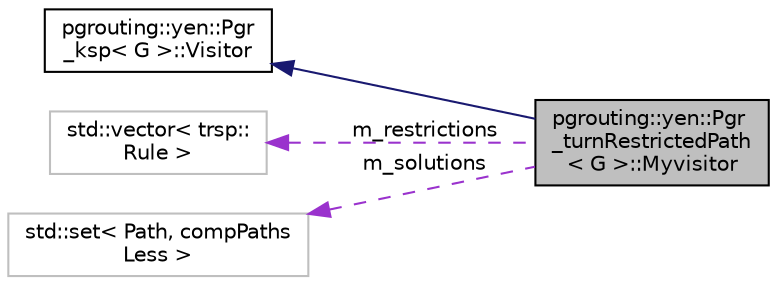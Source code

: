 digraph "pgrouting::yen::Pgr_turnRestrictedPath&lt; G &gt;::Myvisitor"
{
  edge [fontname="Helvetica",fontsize="10",labelfontname="Helvetica",labelfontsize="10"];
  node [fontname="Helvetica",fontsize="10",shape=record];
  rankdir="LR";
  Node1 [label="pgrouting::yen::Pgr\l_turnRestrictedPath\l\< G \>::Myvisitor",height=0.2,width=0.4,color="black", fillcolor="grey75", style="filled", fontcolor="black"];
  Node2 -> Node1 [dir="back",color="midnightblue",fontsize="10",style="solid",fontname="Helvetica"];
  Node2 [label="pgrouting::yen::Pgr\l_ksp\< G \>::Visitor",height=0.2,width=0.4,color="black", fillcolor="white", style="filled",URL="$classpgrouting_1_1yen_1_1Pgr__ksp_1_1Visitor.html"];
  Node3 -> Node1 [dir="back",color="darkorchid3",fontsize="10",style="dashed",label=" m_restrictions" ,fontname="Helvetica"];
  Node3 [label="std::vector\< trsp::\lRule \>",height=0.2,width=0.4,color="grey75", fillcolor="white", style="filled"];
  Node4 -> Node1 [dir="back",color="darkorchid3",fontsize="10",style="dashed",label=" m_solutions" ,fontname="Helvetica"];
  Node4 [label="std::set\< Path, compPaths\lLess \>",height=0.2,width=0.4,color="grey75", fillcolor="white", style="filled"];
}
